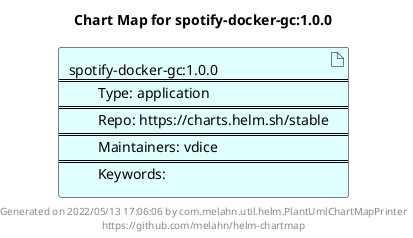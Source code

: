 @startuml
skinparam linetype ortho
skinparam backgroundColor white
skinparam usecaseBorderColor black
skinparam usecaseArrowColor LightSlateGray
skinparam artifactBorderColor black
skinparam artifactArrowColor LightSlateGray

title Chart Map for spotify-docker-gc:1.0.0

'There is one referenced Helm Chart
artifact "spotify-docker-gc:1.0.0\n====\n\tType: application\n====\n\tRepo: https://charts.helm.sh/stable\n====\n\tMaintainers: vdice\n====\n\tKeywords: " as spotify_docker_gc_1_0_0 #LightCyan

'There are 0 referenced Docker Images

'Chart Dependencies

center footer Generated on 2022/05/13 17:06:06 by com.melahn.util.helm.PlantUmlChartMapPrinter\nhttps://github.com/melahn/helm-chartmap
@enduml

